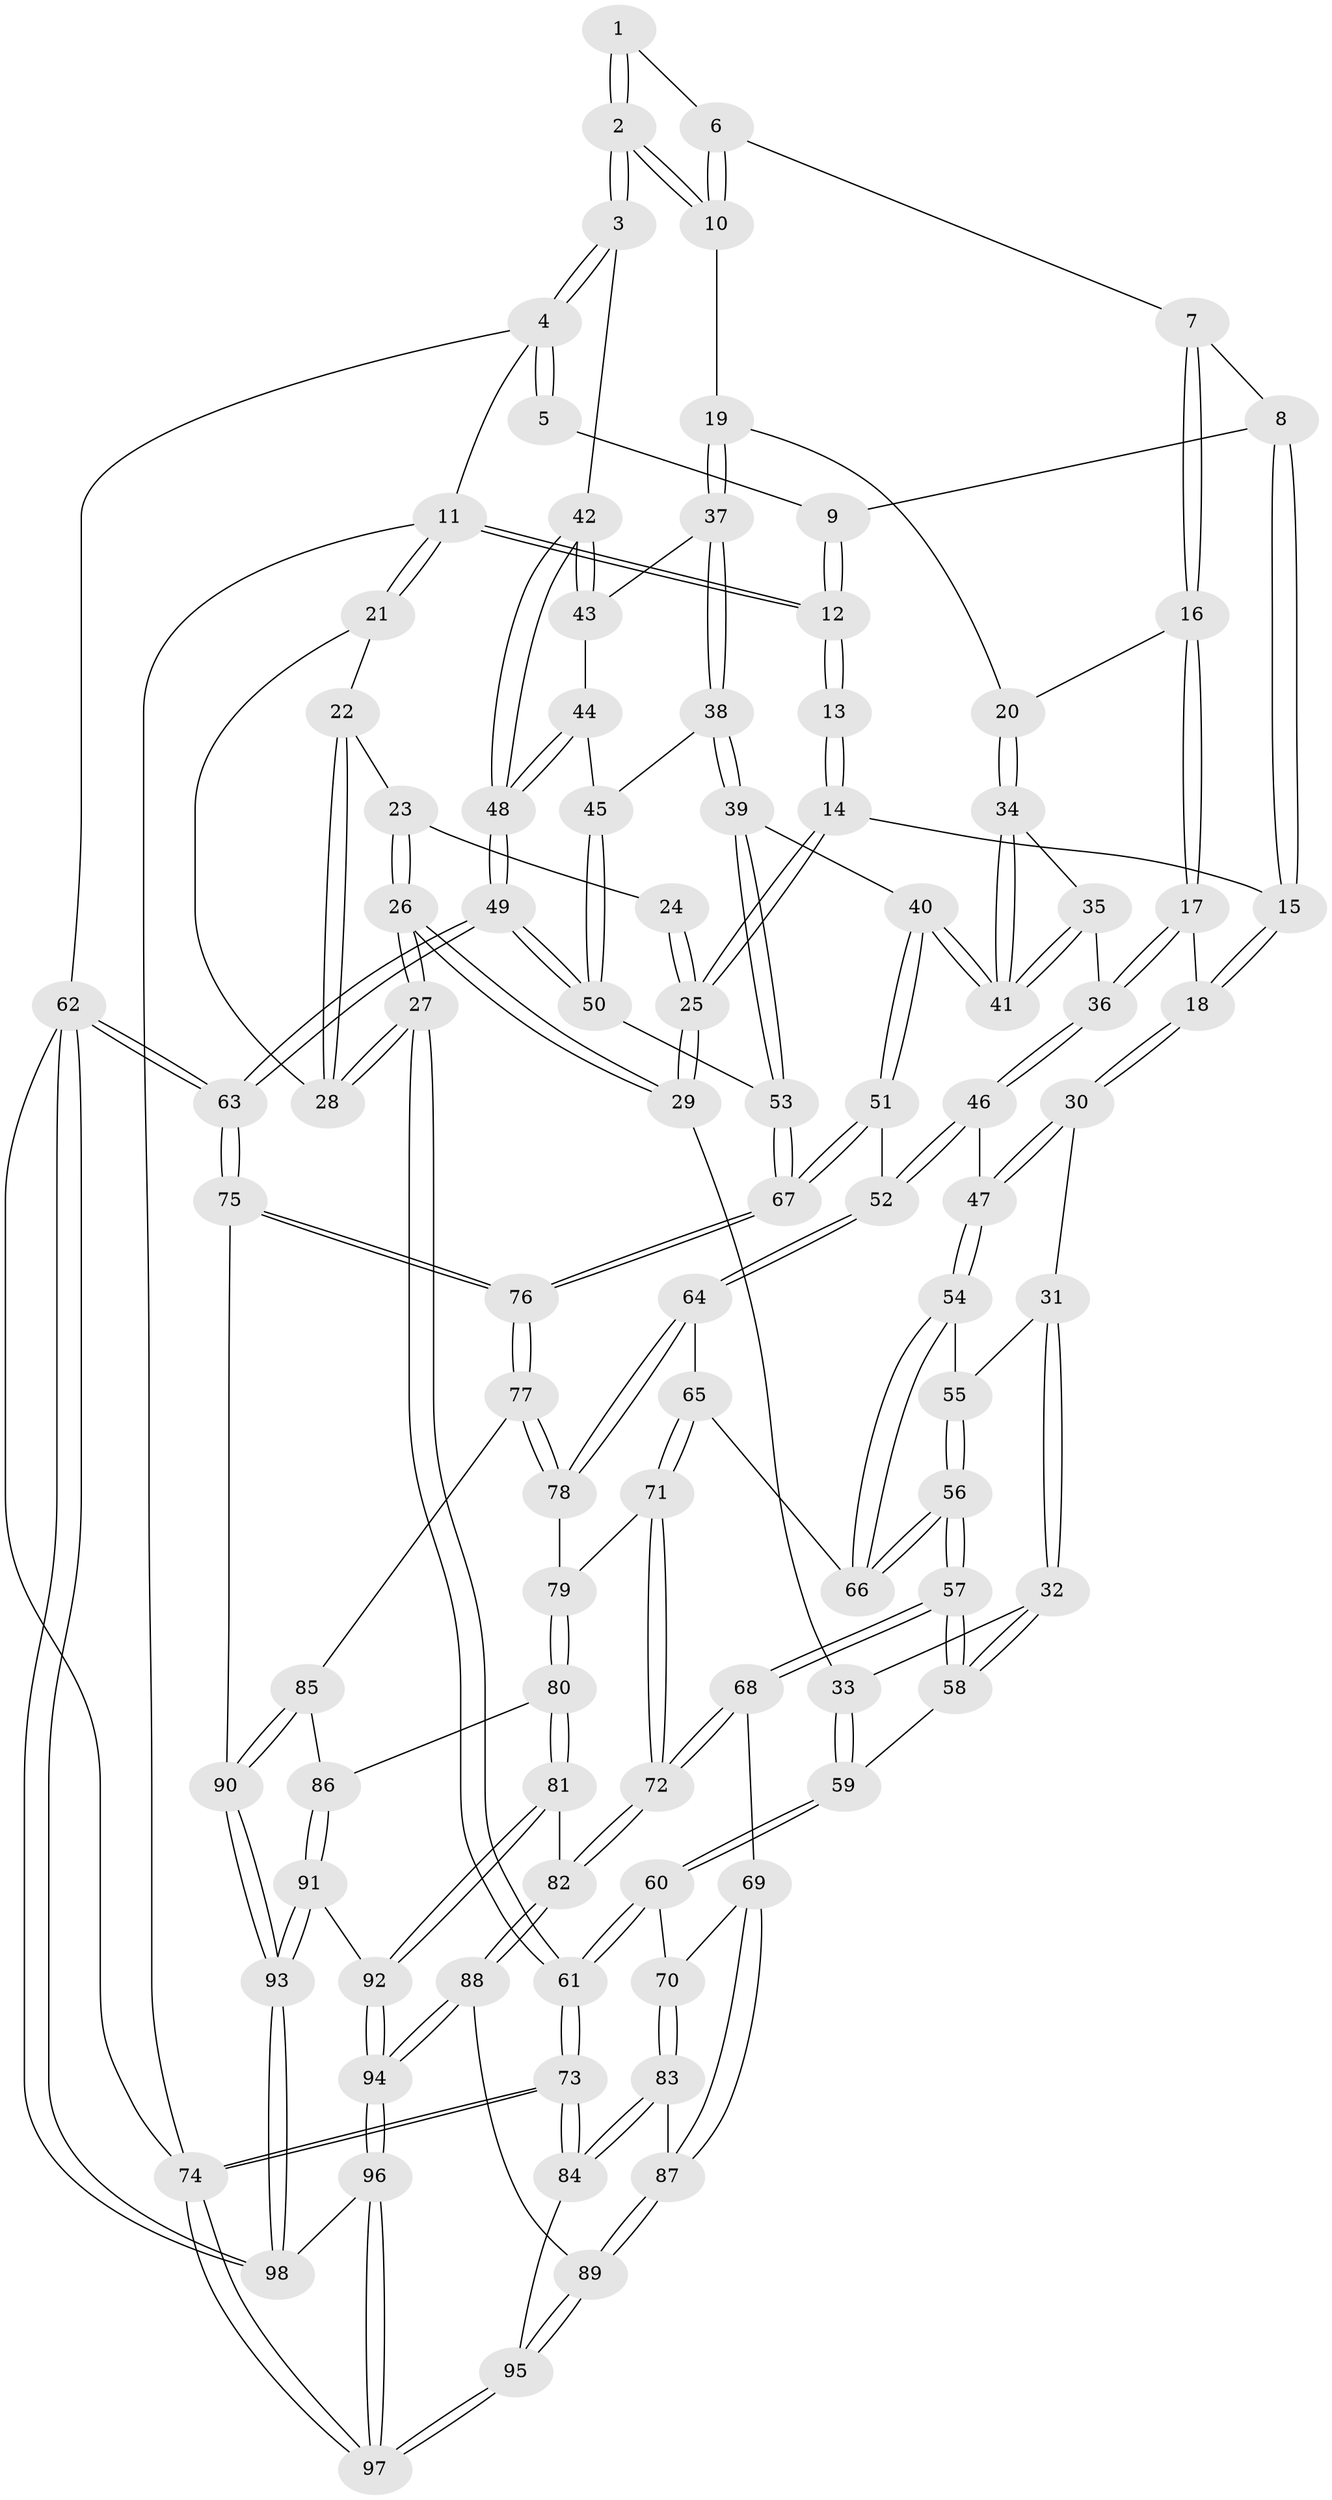 // Generated by graph-tools (version 1.1) at 2025/38/03/09/25 02:38:33]
// undirected, 98 vertices, 242 edges
graph export_dot {
graph [start="1"]
  node [color=gray90,style=filled];
  1 [pos="+0.8151543446773167+0"];
  2 [pos="+1+0.21140444099566535"];
  3 [pos="+1+0.22907979860998265"];
  4 [pos="+1+0"];
  5 [pos="+0.789930750593532+0"];
  6 [pos="+0.8157678880045997+0"];
  7 [pos="+0.7710658326305707+0.19126029718094198"];
  8 [pos="+0.48065714174141455+0.012836609073783057"];
  9 [pos="+0.49165920703083915+0"];
  10 [pos="+0.9340795320612938+0.21372118119845832"];
  11 [pos="+0+0"];
  12 [pos="+0+0"];
  13 [pos="+0.16154057632433225+0.14517845373765706"];
  14 [pos="+0.4215295317220843+0.09722595548184182"];
  15 [pos="+0.4664622017081997+0.06641866531315405"];
  16 [pos="+0.7803444136468318+0.23282638931136"];
  17 [pos="+0.5749061594771078+0.29546678136142585"];
  18 [pos="+0.5456668978054584+0.2749744807242844"];
  19 [pos="+0.8322498976706317+0.25530749374923056"];
  20 [pos="+0.8020063335152857+0.24726314360004026"];
  21 [pos="+0+0"];
  22 [pos="+0.0631574436290319+0.2141819536634856"];
  23 [pos="+0.10332787456900501+0.23937613300433355"];
  24 [pos="+0.16104009521888063+0.19659293624497512"];
  25 [pos="+0.25648088390700174+0.3351640793490494"];
  26 [pos="+0+0.42567360103125274"];
  27 [pos="+0+0.4581104288175131"];
  28 [pos="+0+0.41518717103170644"];
  29 [pos="+0.25389987466245884+0.3964952248506381"];
  30 [pos="+0.3872783782981956+0.41037334258927444"];
  31 [pos="+0.36506207290422055+0.4178111052988609"];
  32 [pos="+0.3196997497583689+0.4268410826335804"];
  33 [pos="+0.270210071612324+0.4117804813245473"];
  34 [pos="+0.7665973206249707+0.3285969198323581"];
  35 [pos="+0.6510697429832414+0.38453037059634987"];
  36 [pos="+0.6000350329383188+0.3516955252914879"];
  37 [pos="+0.8646587972981913+0.3633160851372223"];
  38 [pos="+0.8517057604646086+0.43001618733242997"];
  39 [pos="+0.8457340291658036+0.43832541589628776"];
  40 [pos="+0.7632298619004383+0.4889777468262663"];
  41 [pos="+0.7584194800340807+0.4820887675510717"];
  42 [pos="+1+0.25043798017491786"];
  43 [pos="+0.980465312730164+0.3499427753060802"];
  44 [pos="+0.9208305071126183+0.42532926303955726"];
  45 [pos="+0.9150459287962189+0.42761986081353853"];
  46 [pos="+0.550616486495193+0.5091271240968928"];
  47 [pos="+0.5456374075668984+0.510872696005806"];
  48 [pos="+1+0.42269107409662415"];
  49 [pos="+1+0.5382490181399963"];
  50 [pos="+1+0.556473339904335"];
  51 [pos="+0.7422801983317394+0.6016224722881758"];
  52 [pos="+0.720290028319706+0.6060312602657011"];
  53 [pos="+1+0.5676602026190422"];
  54 [pos="+0.5079487448524177+0.5535834374437627"];
  55 [pos="+0.4390287028106355+0.510666211530285"];
  56 [pos="+0.41881733999694554+0.6342497537656709"];
  57 [pos="+0.405691682663687+0.6434367144498372"];
  58 [pos="+0.38223490325878556+0.597771539670587"];
  59 [pos="+0.22319446520653277+0.5732572665215514"];
  60 [pos="+0.18972612236770364+0.6470995747197734"];
  61 [pos="+0+0.685310145807965"];
  62 [pos="+1+1"];
  63 [pos="+1+0.9776547582425017"];
  64 [pos="+0.6390227784143718+0.6712008505186867"];
  65 [pos="+0.564230489884351+0.6426623821313839"];
  66 [pos="+0.48385436952387134+0.5936878920207508"];
  67 [pos="+0.8235469307639656+0.667904759088659"];
  68 [pos="+0.3963665919057919+0.676339369765614"];
  69 [pos="+0.36582170030210437+0.68641091359293"];
  70 [pos="+0.2536555134549919+0.6877013203225052"];
  71 [pos="+0.47096591259170734+0.7066622816843287"];
  72 [pos="+0.40919769540615947+0.6909821781210438"];
  73 [pos="+0+0.794543817887697"];
  74 [pos="+0+1"];
  75 [pos="+0.8623109355391892+0.8126942980036178"];
  76 [pos="+0.8558350675317314+0.7990080436044281"];
  77 [pos="+0.6326061030128961+0.7943752938629223"];
  78 [pos="+0.6236366431082234+0.698593959922927"];
  79 [pos="+0.5325114991353964+0.7297742328498183"];
  80 [pos="+0.5315176977744923+0.835963028289055"];
  81 [pos="+0.4486065639195806+0.8464490601949592"];
  82 [pos="+0.44205001873129524+0.8444969842642591"];
  83 [pos="+0.23829946308035257+0.8058630054787572"];
  84 [pos="+0.08986018813462449+0.8557072133189312"];
  85 [pos="+0.6171528594224694+0.8287393344944584"];
  86 [pos="+0.566949125068838+0.8508118621646144"];
  87 [pos="+0.3061390064833251+0.8624064234976913"];
  88 [pos="+0.3591508183256726+0.8976113836202305"];
  89 [pos="+0.31928065649609344+0.8898138364717066"];
  90 [pos="+0.7516705187379537+0.9509357860113211"];
  91 [pos="+0.5694777892911003+0.9291267342484085"];
  92 [pos="+0.5012862578510183+0.9671886262363534"];
  93 [pos="+0.7229164785036742+1"];
  94 [pos="+0.44282092450351024+1"];
  95 [pos="+0.2317099041771471+0.9663873257329606"];
  96 [pos="+0.44200826479093+1"];
  97 [pos="+0.21890179814482588+1"];
  98 [pos="+0.7264500098577651+1"];
  1 -- 2;
  1 -- 2;
  1 -- 6;
  2 -- 3;
  2 -- 3;
  2 -- 10;
  2 -- 10;
  3 -- 4;
  3 -- 4;
  3 -- 42;
  4 -- 5;
  4 -- 5;
  4 -- 11;
  4 -- 62;
  5 -- 9;
  6 -- 7;
  6 -- 10;
  6 -- 10;
  7 -- 8;
  7 -- 16;
  7 -- 16;
  8 -- 9;
  8 -- 15;
  8 -- 15;
  9 -- 12;
  9 -- 12;
  10 -- 19;
  11 -- 12;
  11 -- 12;
  11 -- 21;
  11 -- 21;
  11 -- 74;
  12 -- 13;
  12 -- 13;
  13 -- 14;
  13 -- 14;
  14 -- 15;
  14 -- 25;
  14 -- 25;
  15 -- 18;
  15 -- 18;
  16 -- 17;
  16 -- 17;
  16 -- 20;
  17 -- 18;
  17 -- 36;
  17 -- 36;
  18 -- 30;
  18 -- 30;
  19 -- 20;
  19 -- 37;
  19 -- 37;
  20 -- 34;
  20 -- 34;
  21 -- 22;
  21 -- 28;
  22 -- 23;
  22 -- 28;
  22 -- 28;
  23 -- 24;
  23 -- 26;
  23 -- 26;
  24 -- 25;
  24 -- 25;
  25 -- 29;
  25 -- 29;
  26 -- 27;
  26 -- 27;
  26 -- 29;
  26 -- 29;
  27 -- 28;
  27 -- 28;
  27 -- 61;
  27 -- 61;
  29 -- 33;
  30 -- 31;
  30 -- 47;
  30 -- 47;
  31 -- 32;
  31 -- 32;
  31 -- 55;
  32 -- 33;
  32 -- 58;
  32 -- 58;
  33 -- 59;
  33 -- 59;
  34 -- 35;
  34 -- 41;
  34 -- 41;
  35 -- 36;
  35 -- 41;
  35 -- 41;
  36 -- 46;
  36 -- 46;
  37 -- 38;
  37 -- 38;
  37 -- 43;
  38 -- 39;
  38 -- 39;
  38 -- 45;
  39 -- 40;
  39 -- 53;
  39 -- 53;
  40 -- 41;
  40 -- 41;
  40 -- 51;
  40 -- 51;
  42 -- 43;
  42 -- 43;
  42 -- 48;
  42 -- 48;
  43 -- 44;
  44 -- 45;
  44 -- 48;
  44 -- 48;
  45 -- 50;
  45 -- 50;
  46 -- 47;
  46 -- 52;
  46 -- 52;
  47 -- 54;
  47 -- 54;
  48 -- 49;
  48 -- 49;
  49 -- 50;
  49 -- 50;
  49 -- 63;
  49 -- 63;
  50 -- 53;
  51 -- 52;
  51 -- 67;
  51 -- 67;
  52 -- 64;
  52 -- 64;
  53 -- 67;
  53 -- 67;
  54 -- 55;
  54 -- 66;
  54 -- 66;
  55 -- 56;
  55 -- 56;
  56 -- 57;
  56 -- 57;
  56 -- 66;
  56 -- 66;
  57 -- 58;
  57 -- 58;
  57 -- 68;
  57 -- 68;
  58 -- 59;
  59 -- 60;
  59 -- 60;
  60 -- 61;
  60 -- 61;
  60 -- 70;
  61 -- 73;
  61 -- 73;
  62 -- 63;
  62 -- 63;
  62 -- 98;
  62 -- 98;
  62 -- 74;
  63 -- 75;
  63 -- 75;
  64 -- 65;
  64 -- 78;
  64 -- 78;
  65 -- 66;
  65 -- 71;
  65 -- 71;
  67 -- 76;
  67 -- 76;
  68 -- 69;
  68 -- 72;
  68 -- 72;
  69 -- 70;
  69 -- 87;
  69 -- 87;
  70 -- 83;
  70 -- 83;
  71 -- 72;
  71 -- 72;
  71 -- 79;
  72 -- 82;
  72 -- 82;
  73 -- 74;
  73 -- 74;
  73 -- 84;
  73 -- 84;
  74 -- 97;
  74 -- 97;
  75 -- 76;
  75 -- 76;
  75 -- 90;
  76 -- 77;
  76 -- 77;
  77 -- 78;
  77 -- 78;
  77 -- 85;
  78 -- 79;
  79 -- 80;
  79 -- 80;
  80 -- 81;
  80 -- 81;
  80 -- 86;
  81 -- 82;
  81 -- 92;
  81 -- 92;
  82 -- 88;
  82 -- 88;
  83 -- 84;
  83 -- 84;
  83 -- 87;
  84 -- 95;
  85 -- 86;
  85 -- 90;
  85 -- 90;
  86 -- 91;
  86 -- 91;
  87 -- 89;
  87 -- 89;
  88 -- 89;
  88 -- 94;
  88 -- 94;
  89 -- 95;
  89 -- 95;
  90 -- 93;
  90 -- 93;
  91 -- 92;
  91 -- 93;
  91 -- 93;
  92 -- 94;
  92 -- 94;
  93 -- 98;
  93 -- 98;
  94 -- 96;
  94 -- 96;
  95 -- 97;
  95 -- 97;
  96 -- 97;
  96 -- 97;
  96 -- 98;
}
